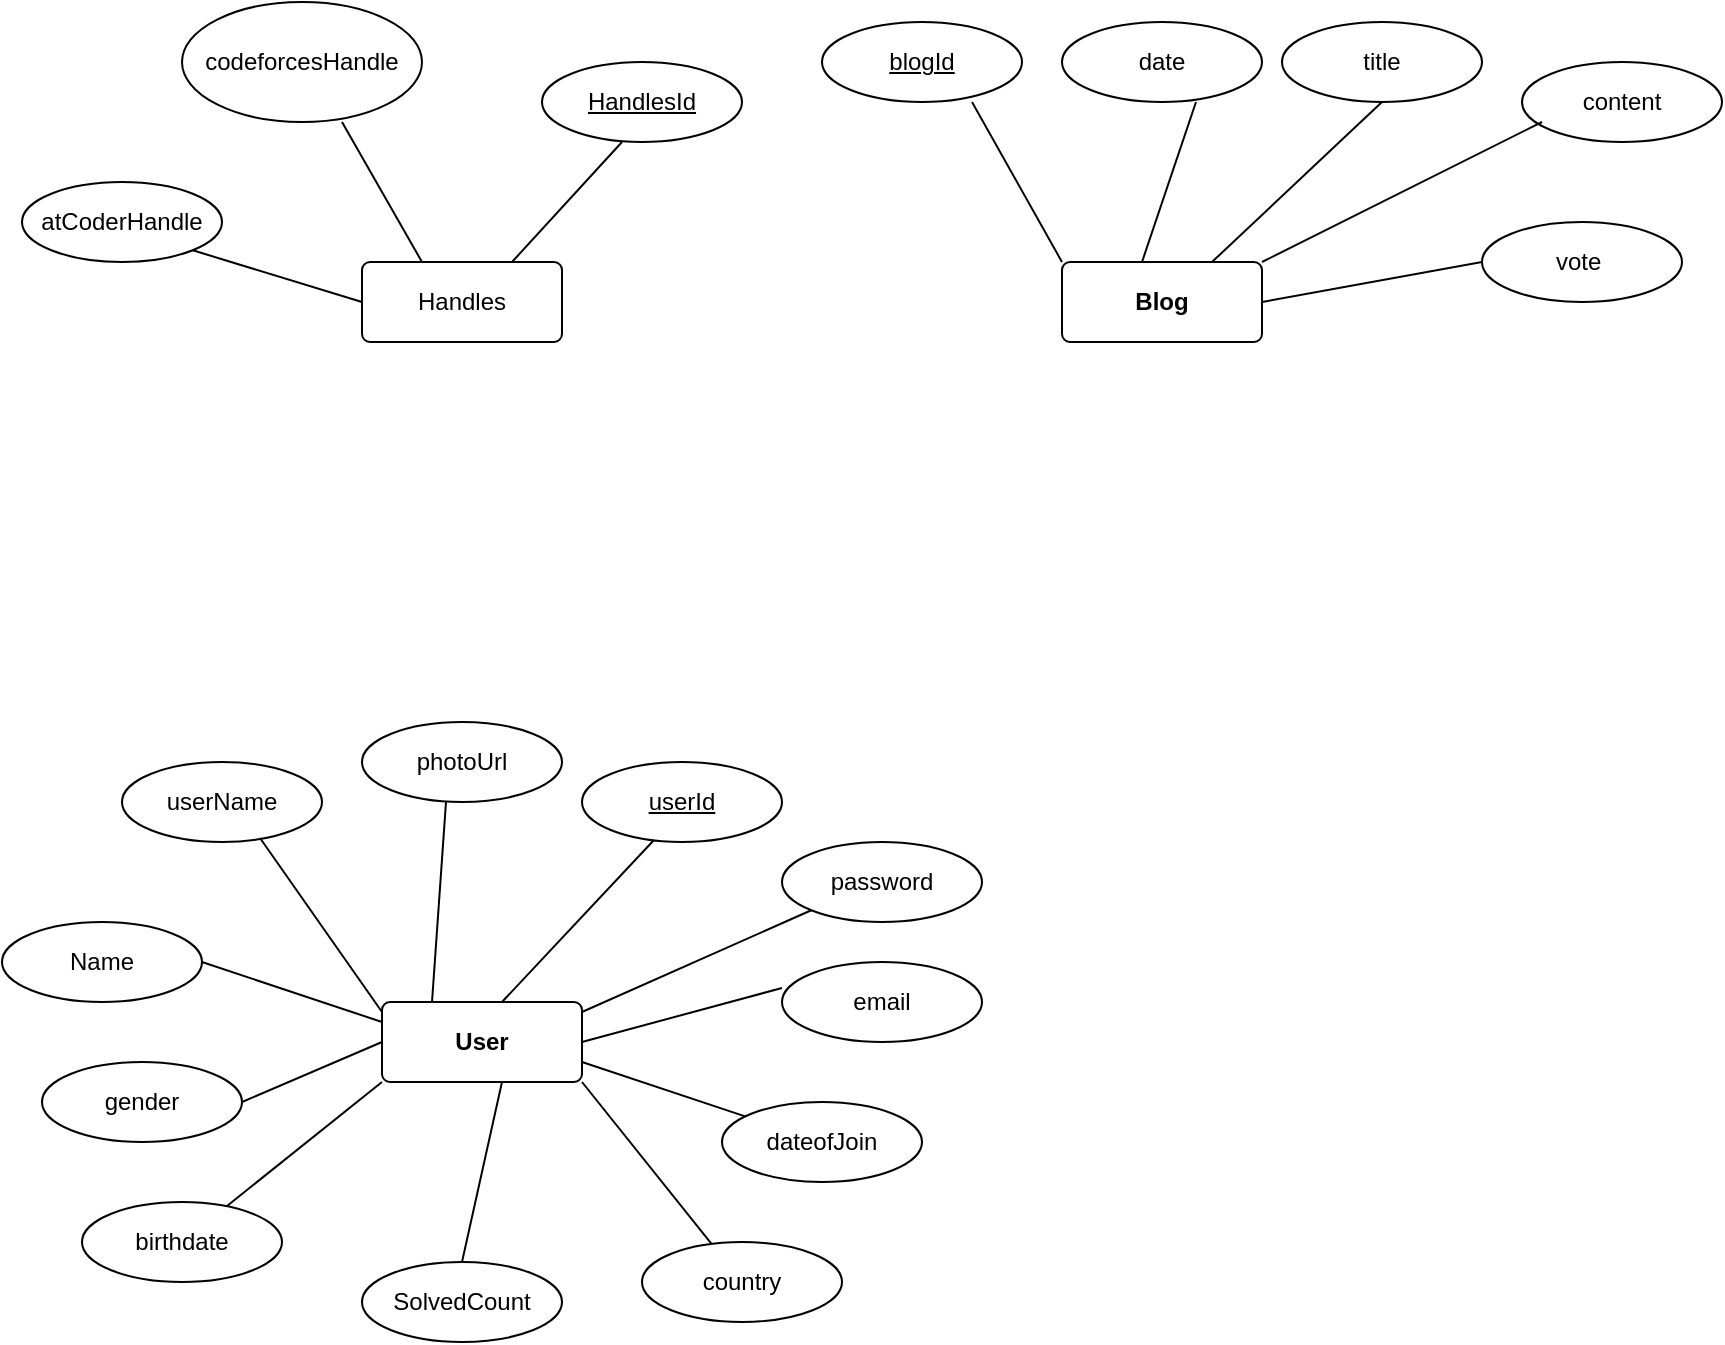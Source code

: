 <mxfile version="14.7.0" type="github">
  <diagram id="R2lEEEUBdFMjLlhIrx00" name="Page-1">
    <mxGraphModel dx="868" dy="482" grid="1" gridSize="10" guides="1" tooltips="1" connect="1" arrows="1" fold="1" page="1" pageScale="1" pageWidth="850" pageHeight="1100" math="0" shadow="0" extFonts="Permanent Marker^https://fonts.googleapis.com/css?family=Permanent+Marker">
      <root>
        <mxCell id="0" />
        <mxCell id="1" parent="0" />
        <mxCell id="n1Sh8XkkBuxxroc1WlhV-4" value="Handles" style="rounded=1;arcSize=10;whiteSpace=wrap;html=1;align=center;" vertex="1" parent="1">
          <mxGeometry x="180" y="130" width="100" height="40" as="geometry" />
        </mxCell>
        <mxCell id="n1Sh8XkkBuxxroc1WlhV-5" value="&lt;span style=&quot;text-align: left&quot;&gt;HandlesId&lt;/span&gt;" style="ellipse;whiteSpace=wrap;html=1;align=center;fontStyle=4;" vertex="1" parent="1">
          <mxGeometry x="270" y="30" width="100" height="40" as="geometry" />
        </mxCell>
        <mxCell id="n1Sh8XkkBuxxroc1WlhV-16" value="" style="endArrow=none;html=1;exitX=0.75;exitY=0;exitDx=0;exitDy=0;" edge="1" parent="1" source="n1Sh8XkkBuxxroc1WlhV-4">
          <mxGeometry width="50" height="50" relative="1" as="geometry">
            <mxPoint x="260" y="120" as="sourcePoint" />
            <mxPoint x="310" y="70" as="targetPoint" />
          </mxGeometry>
        </mxCell>
        <mxCell id="n1Sh8XkkBuxxroc1WlhV-18" value="&lt;span style=&quot;text-align: left&quot;&gt;codeforcesHandle&lt;/span&gt;" style="ellipse;whiteSpace=wrap;html=1;align=center;" vertex="1" parent="1">
          <mxGeometry x="90" width="120" height="60" as="geometry" />
        </mxCell>
        <mxCell id="n1Sh8XkkBuxxroc1WlhV-19" value="" style="endArrow=none;html=1;" edge="1" parent="1">
          <mxGeometry width="50" height="50" relative="1" as="geometry">
            <mxPoint x="210" y="130" as="sourcePoint" />
            <mxPoint x="170" y="60" as="targetPoint" />
          </mxGeometry>
        </mxCell>
        <mxCell id="n1Sh8XkkBuxxroc1WlhV-20" value="&lt;span style=&quot;text-align: left&quot;&gt;atCoderHandle&lt;/span&gt;" style="ellipse;whiteSpace=wrap;html=1;align=center;" vertex="1" parent="1">
          <mxGeometry x="10" y="90" width="100" height="40" as="geometry" />
        </mxCell>
        <mxCell id="n1Sh8XkkBuxxroc1WlhV-21" value="" style="endArrow=none;html=1;entryX=1;entryY=1;entryDx=0;entryDy=0;" edge="1" parent="1" target="n1Sh8XkkBuxxroc1WlhV-20">
          <mxGeometry width="50" height="50" relative="1" as="geometry">
            <mxPoint x="180" y="150" as="sourcePoint" />
            <mxPoint x="100" y="130" as="targetPoint" />
          </mxGeometry>
        </mxCell>
        <mxCell id="n1Sh8XkkBuxxroc1WlhV-23" value="&lt;span style=&quot;font-weight: 700&quot;&gt;Blog&lt;/span&gt;" style="rounded=1;arcSize=10;whiteSpace=wrap;html=1;align=center;" vertex="1" parent="1">
          <mxGeometry x="530" y="130" width="100" height="40" as="geometry" />
        </mxCell>
        <mxCell id="n1Sh8XkkBuxxroc1WlhV-24" value="&lt;span style=&quot;text-align: left&quot;&gt;blogId&lt;/span&gt;" style="ellipse;whiteSpace=wrap;html=1;align=center;fontStyle=4;" vertex="1" parent="1">
          <mxGeometry x="410" y="10" width="100" height="40" as="geometry" />
        </mxCell>
        <mxCell id="n1Sh8XkkBuxxroc1WlhV-25" value="&lt;span style=&quot;text-align: left&quot;&gt;date&lt;/span&gt;" style="ellipse;whiteSpace=wrap;html=1;align=center;" vertex="1" parent="1">
          <mxGeometry x="530" y="10" width="100" height="40" as="geometry" />
        </mxCell>
        <mxCell id="n1Sh8XkkBuxxroc1WlhV-26" value="&lt;span style=&quot;text-align: left&quot;&gt;title&lt;/span&gt;" style="ellipse;whiteSpace=wrap;html=1;align=center;" vertex="1" parent="1">
          <mxGeometry x="640" y="10" width="100" height="40" as="geometry" />
        </mxCell>
        <mxCell id="n1Sh8XkkBuxxroc1WlhV-27" value="&lt;span style=&quot;text-align: left&quot;&gt;content&lt;/span&gt;" style="ellipse;whiteSpace=wrap;html=1;align=center;" vertex="1" parent="1">
          <mxGeometry x="760" y="30" width="100" height="40" as="geometry" />
        </mxCell>
        <mxCell id="n1Sh8XkkBuxxroc1WlhV-28" value="&lt;span style=&quot;text-align: left&quot;&gt;vote&amp;nbsp;&lt;/span&gt;" style="ellipse;whiteSpace=wrap;html=1;align=center;" vertex="1" parent="1">
          <mxGeometry x="740" y="110" width="100" height="40" as="geometry" />
        </mxCell>
        <mxCell id="n1Sh8XkkBuxxroc1WlhV-29" value="" style="endArrow=none;html=1;exitX=0.4;exitY=0;exitDx=0;exitDy=0;exitPerimeter=0;" edge="1" parent="1" source="n1Sh8XkkBuxxroc1WlhV-23">
          <mxGeometry width="50" height="50" relative="1" as="geometry">
            <mxPoint x="570" y="120" as="sourcePoint" />
            <mxPoint x="597" y="50" as="targetPoint" />
          </mxGeometry>
        </mxCell>
        <mxCell id="n1Sh8XkkBuxxroc1WlhV-30" value="" style="endArrow=none;html=1;exitX=0.75;exitY=0;exitDx=0;exitDy=0;" edge="1" parent="1" source="n1Sh8XkkBuxxroc1WlhV-23">
          <mxGeometry width="50" height="50" relative="1" as="geometry">
            <mxPoint x="640" y="100" as="sourcePoint" />
            <mxPoint x="690" y="50" as="targetPoint" />
          </mxGeometry>
        </mxCell>
        <mxCell id="n1Sh8XkkBuxxroc1WlhV-31" value="" style="endArrow=none;html=1;exitX=1;exitY=0;exitDx=0;exitDy=0;" edge="1" parent="1" source="n1Sh8XkkBuxxroc1WlhV-23">
          <mxGeometry width="50" height="50" relative="1" as="geometry">
            <mxPoint x="720" y="110" as="sourcePoint" />
            <mxPoint x="770" y="60" as="targetPoint" />
          </mxGeometry>
        </mxCell>
        <mxCell id="n1Sh8XkkBuxxroc1WlhV-32" value="" style="endArrow=none;html=1;exitX=0;exitY=0;exitDx=0;exitDy=0;" edge="1" parent="1" source="n1Sh8XkkBuxxroc1WlhV-23">
          <mxGeometry width="50" height="50" relative="1" as="geometry">
            <mxPoint x="435" y="100" as="sourcePoint" />
            <mxPoint x="485" y="50" as="targetPoint" />
          </mxGeometry>
        </mxCell>
        <mxCell id="n1Sh8XkkBuxxroc1WlhV-36" value="" style="endArrow=none;html=1;exitX=1;exitY=0.5;exitDx=0;exitDy=0;" edge="1" parent="1" source="n1Sh8XkkBuxxroc1WlhV-23">
          <mxGeometry width="50" height="50" relative="1" as="geometry">
            <mxPoint x="690" y="180" as="sourcePoint" />
            <mxPoint x="740" y="130" as="targetPoint" />
          </mxGeometry>
        </mxCell>
        <mxCell id="n1Sh8XkkBuxxroc1WlhV-37" value="&lt;span style=&quot;font-weight: 700&quot;&gt;User&lt;/span&gt;" style="rounded=1;arcSize=10;whiteSpace=wrap;html=1;align=center;" vertex="1" parent="1">
          <mxGeometry x="190" y="500" width="100" height="40" as="geometry" />
        </mxCell>
        <mxCell id="n1Sh8XkkBuxxroc1WlhV-38" value="&lt;span style=&quot;text-align: left&quot;&gt;userId&lt;/span&gt;" style="ellipse;whiteSpace=wrap;html=1;align=center;fontStyle=4;" vertex="1" parent="1">
          <mxGeometry x="290" y="380" width="100" height="40" as="geometry" />
        </mxCell>
        <mxCell id="n1Sh8XkkBuxxroc1WlhV-39" value="&lt;span style=&quot;text-align: left&quot;&gt;photoUrl&lt;/span&gt;" style="ellipse;whiteSpace=wrap;html=1;align=center;" vertex="1" parent="1">
          <mxGeometry x="180" y="360" width="100" height="40" as="geometry" />
        </mxCell>
        <mxCell id="n1Sh8XkkBuxxroc1WlhV-40" value="&lt;span style=&quot;text-align: left&quot;&gt;userName&lt;/span&gt;" style="ellipse;whiteSpace=wrap;html=1;align=center;" vertex="1" parent="1">
          <mxGeometry x="60" y="380" width="100" height="40" as="geometry" />
        </mxCell>
        <mxCell id="n1Sh8XkkBuxxroc1WlhV-41" value="&lt;span style=&quot;text-align: left&quot;&gt;password&lt;/span&gt;" style="ellipse;whiteSpace=wrap;html=1;align=center;" vertex="1" parent="1">
          <mxGeometry x="390" y="420" width="100" height="40" as="geometry" />
        </mxCell>
        <mxCell id="n1Sh8XkkBuxxroc1WlhV-42" value="&lt;span style=&quot;text-align: left&quot;&gt;gender&lt;/span&gt;" style="ellipse;whiteSpace=wrap;html=1;align=center;" vertex="1" parent="1">
          <mxGeometry x="20" y="530" width="100" height="40" as="geometry" />
        </mxCell>
        <mxCell id="n1Sh8XkkBuxxroc1WlhV-43" value="&lt;span style=&quot;text-align: left&quot;&gt;Name&lt;/span&gt;" style="ellipse;whiteSpace=wrap;html=1;align=center;" vertex="1" parent="1">
          <mxGeometry y="460" width="100" height="40" as="geometry" />
        </mxCell>
        <mxCell id="n1Sh8XkkBuxxroc1WlhV-44" value="&lt;span style=&quot;text-align: left&quot;&gt;email&lt;/span&gt;" style="ellipse;whiteSpace=wrap;html=1;align=center;" vertex="1" parent="1">
          <mxGeometry x="390" y="480" width="100" height="40" as="geometry" />
        </mxCell>
        <mxCell id="n1Sh8XkkBuxxroc1WlhV-45" value="&lt;span style=&quot;text-align: left&quot;&gt;country&lt;/span&gt;" style="ellipse;whiteSpace=wrap;html=1;align=center;" vertex="1" parent="1">
          <mxGeometry x="320" y="620" width="100" height="40" as="geometry" />
        </mxCell>
        <mxCell id="n1Sh8XkkBuxxroc1WlhV-46" value="&lt;span style=&quot;text-align: left&quot;&gt;birthdate&lt;/span&gt;" style="ellipse;whiteSpace=wrap;html=1;align=center;" vertex="1" parent="1">
          <mxGeometry x="40" y="600" width="100" height="40" as="geometry" />
        </mxCell>
        <mxCell id="n1Sh8XkkBuxxroc1WlhV-47" value="&lt;span style=&quot;text-align: left&quot;&gt;dateofJoin&lt;/span&gt;" style="ellipse;whiteSpace=wrap;html=1;align=center;" vertex="1" parent="1">
          <mxGeometry x="360" y="550" width="100" height="40" as="geometry" />
        </mxCell>
        <mxCell id="n1Sh8XkkBuxxroc1WlhV-48" value="&lt;span style=&quot;text-align: left&quot;&gt;SolvedCount&lt;/span&gt;" style="ellipse;whiteSpace=wrap;html=1;align=center;" vertex="1" parent="1">
          <mxGeometry x="180" y="630" width="100" height="40" as="geometry" />
        </mxCell>
        <mxCell id="n1Sh8XkkBuxxroc1WlhV-49" value="" style="endArrow=none;html=1;exitX=1;exitY=0.5;exitDx=0;exitDy=0;entryX=0;entryY=0.325;entryDx=0;entryDy=0;entryPerimeter=0;" edge="1" parent="1" source="n1Sh8XkkBuxxroc1WlhV-37" target="n1Sh8XkkBuxxroc1WlhV-44">
          <mxGeometry width="50" height="50" relative="1" as="geometry">
            <mxPoint x="370" y="460" as="sourcePoint" />
            <mxPoint x="420" y="410" as="targetPoint" />
          </mxGeometry>
        </mxCell>
        <mxCell id="n1Sh8XkkBuxxroc1WlhV-50" value="" style="endArrow=none;html=1;entryX=0;entryY=1;entryDx=0;entryDy=0;" edge="1" parent="1" target="n1Sh8XkkBuxxroc1WlhV-41">
          <mxGeometry width="50" height="50" relative="1" as="geometry">
            <mxPoint x="290" y="505" as="sourcePoint" />
            <mxPoint x="340" y="455" as="targetPoint" />
          </mxGeometry>
        </mxCell>
        <mxCell id="n1Sh8XkkBuxxroc1WlhV-51" value="" style="endArrow=none;html=1;entryX=0.36;entryY=0.975;entryDx=0;entryDy=0;entryPerimeter=0;" edge="1" parent="1" target="n1Sh8XkkBuxxroc1WlhV-38">
          <mxGeometry width="50" height="50" relative="1" as="geometry">
            <mxPoint x="250" y="500" as="sourcePoint" />
            <mxPoint x="300" y="450" as="targetPoint" />
          </mxGeometry>
        </mxCell>
        <mxCell id="n1Sh8XkkBuxxroc1WlhV-52" value="" style="endArrow=none;html=1;entryX=0.42;entryY=1;entryDx=0;entryDy=0;entryPerimeter=0;" edge="1" parent="1" target="n1Sh8XkkBuxxroc1WlhV-39">
          <mxGeometry width="50" height="50" relative="1" as="geometry">
            <mxPoint x="215" y="500" as="sourcePoint" />
            <mxPoint x="265" y="450" as="targetPoint" />
          </mxGeometry>
        </mxCell>
        <mxCell id="n1Sh8XkkBuxxroc1WlhV-53" value="" style="endArrow=none;html=1;" edge="1" parent="1" target="n1Sh8XkkBuxxroc1WlhV-47">
          <mxGeometry width="50" height="50" relative="1" as="geometry">
            <mxPoint x="290" y="530" as="sourcePoint" />
            <mxPoint x="340" y="480" as="targetPoint" />
          </mxGeometry>
        </mxCell>
        <mxCell id="n1Sh8XkkBuxxroc1WlhV-54" value="" style="endArrow=none;html=1;entryX=1;entryY=1;entryDx=0;entryDy=0;" edge="1" parent="1" source="n1Sh8XkkBuxxroc1WlhV-45" target="n1Sh8XkkBuxxroc1WlhV-37">
          <mxGeometry width="50" height="50" relative="1" as="geometry">
            <mxPoint x="240" y="580" as="sourcePoint" />
            <mxPoint x="290" y="530" as="targetPoint" />
          </mxGeometry>
        </mxCell>
        <mxCell id="n1Sh8XkkBuxxroc1WlhV-55" value="" style="endArrow=none;html=1;exitX=0.5;exitY=0;exitDx=0;exitDy=0;" edge="1" parent="1" source="n1Sh8XkkBuxxroc1WlhV-48">
          <mxGeometry width="50" height="50" relative="1" as="geometry">
            <mxPoint x="200" y="590" as="sourcePoint" />
            <mxPoint x="250" y="540" as="targetPoint" />
          </mxGeometry>
        </mxCell>
        <mxCell id="n1Sh8XkkBuxxroc1WlhV-57" value="" style="endArrow=none;html=1;entryX=0.69;entryY=0.95;entryDx=0;entryDy=0;entryPerimeter=0;" edge="1" parent="1" target="n1Sh8XkkBuxxroc1WlhV-40">
          <mxGeometry width="50" height="50" relative="1" as="geometry">
            <mxPoint x="190" y="505" as="sourcePoint" />
            <mxPoint x="240" y="455" as="targetPoint" />
          </mxGeometry>
        </mxCell>
        <mxCell id="n1Sh8XkkBuxxroc1WlhV-58" value="" style="endArrow=none;html=1;entryX=0;entryY=0.25;entryDx=0;entryDy=0;" edge="1" parent="1" target="n1Sh8XkkBuxxroc1WlhV-37">
          <mxGeometry width="50" height="50" relative="1" as="geometry">
            <mxPoint x="100" y="480" as="sourcePoint" />
            <mxPoint x="140" y="430" as="targetPoint" />
          </mxGeometry>
        </mxCell>
        <mxCell id="n1Sh8XkkBuxxroc1WlhV-59" value="" style="endArrow=none;html=1;exitX=1;exitY=0.5;exitDx=0;exitDy=0;" edge="1" parent="1" source="n1Sh8XkkBuxxroc1WlhV-42">
          <mxGeometry width="50" height="50" relative="1" as="geometry">
            <mxPoint x="140" y="570" as="sourcePoint" />
            <mxPoint x="190" y="520" as="targetPoint" />
          </mxGeometry>
        </mxCell>
        <mxCell id="n1Sh8XkkBuxxroc1WlhV-60" value="" style="endArrow=none;html=1;" edge="1" parent="1" source="n1Sh8XkkBuxxroc1WlhV-46">
          <mxGeometry width="50" height="50" relative="1" as="geometry">
            <mxPoint x="140" y="590" as="sourcePoint" />
            <mxPoint x="190" y="540" as="targetPoint" />
          </mxGeometry>
        </mxCell>
      </root>
    </mxGraphModel>
  </diagram>
</mxfile>
